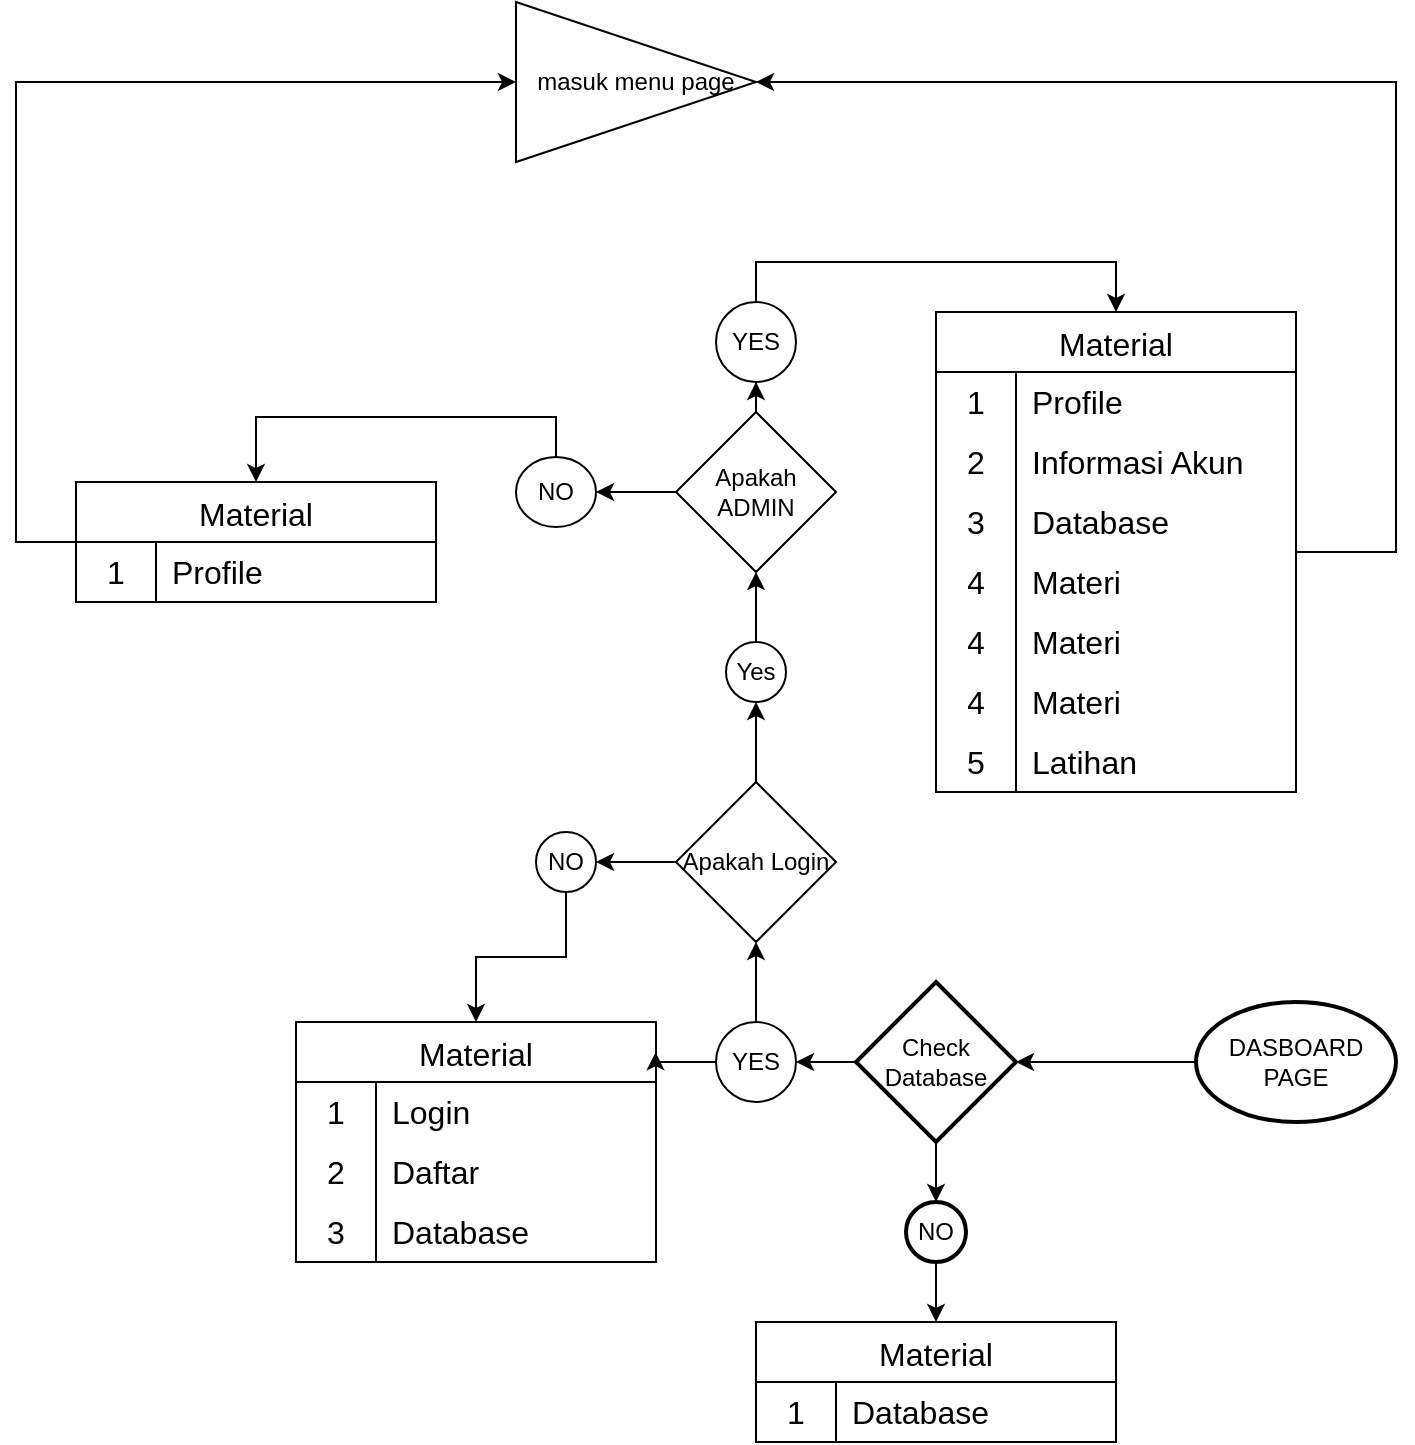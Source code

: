 <mxfile version="22.1.5" type="github">
  <diagram name="Page-1" id="5f0bae14-7c28-e335-631c-24af17079c00">
    <mxGraphModel dx="2411" dy="1562" grid="1" gridSize="10" guides="1" tooltips="1" connect="1" arrows="1" fold="1" page="1" pageScale="1" pageWidth="1100" pageHeight="850" background="none" math="0" shadow="0">
      <root>
        <mxCell id="0" />
        <mxCell id="1" parent="0" />
        <mxCell id="EdX5NU1P-sAoi4BbQS1M-98" value="" style="edgeStyle=orthogonalEdgeStyle;rounded=0;orthogonalLoop=1;jettySize=auto;html=1;" edge="1" parent="1" source="EdX5NU1P-sAoi4BbQS1M-40" target="EdX5NU1P-sAoi4BbQS1M-97">
          <mxGeometry relative="1" as="geometry" />
        </mxCell>
        <mxCell id="EdX5NU1P-sAoi4BbQS1M-40" value="DASBOARD PAGE" style="strokeWidth=2;html=1;shape=mxgraph.flowchart.start_1;whiteSpace=wrap;" vertex="1" parent="1">
          <mxGeometry x="110" y="10" width="100" height="60" as="geometry" />
        </mxCell>
        <mxCell id="EdX5NU1P-sAoi4BbQS1M-73" value="Material" style="shape=table;startSize=30;container=1;collapsible=0;childLayout=tableLayout;fixedRows=1;rowLines=0;fontStyle=0;strokeColor=default;fontSize=16;" vertex="1" parent="1">
          <mxGeometry x="-340" y="20" width="180" height="120.0" as="geometry" />
        </mxCell>
        <mxCell id="EdX5NU1P-sAoi4BbQS1M-74" value="" style="shape=tableRow;horizontal=0;startSize=0;swimlaneHead=0;swimlaneBody=0;top=0;left=0;bottom=0;right=0;collapsible=0;dropTarget=0;fillColor=none;points=[[0,0.5],[1,0.5]];portConstraint=eastwest;strokeColor=inherit;fontSize=16;" vertex="1" parent="EdX5NU1P-sAoi4BbQS1M-73">
          <mxGeometry y="30" width="180" height="30" as="geometry" />
        </mxCell>
        <mxCell id="EdX5NU1P-sAoi4BbQS1M-75" value="1" style="shape=partialRectangle;html=1;whiteSpace=wrap;connectable=0;fillColor=none;top=0;left=0;bottom=0;right=0;overflow=hidden;pointerEvents=1;strokeColor=inherit;fontSize=16;" vertex="1" parent="EdX5NU1P-sAoi4BbQS1M-74">
          <mxGeometry width="40" height="30" as="geometry">
            <mxRectangle width="40" height="30" as="alternateBounds" />
          </mxGeometry>
        </mxCell>
        <mxCell id="EdX5NU1P-sAoi4BbQS1M-76" value="Login" style="shape=partialRectangle;html=1;whiteSpace=wrap;connectable=0;fillColor=none;top=0;left=0;bottom=0;right=0;align=left;spacingLeft=6;overflow=hidden;strokeColor=inherit;fontSize=16;" vertex="1" parent="EdX5NU1P-sAoi4BbQS1M-74">
          <mxGeometry x="40" width="140" height="30" as="geometry">
            <mxRectangle width="140" height="30" as="alternateBounds" />
          </mxGeometry>
        </mxCell>
        <mxCell id="EdX5NU1P-sAoi4BbQS1M-77" value="" style="shape=tableRow;horizontal=0;startSize=0;swimlaneHead=0;swimlaneBody=0;top=0;left=0;bottom=0;right=0;collapsible=0;dropTarget=0;fillColor=none;points=[[0,0.5],[1,0.5]];portConstraint=eastwest;strokeColor=inherit;fontSize=16;" vertex="1" parent="EdX5NU1P-sAoi4BbQS1M-73">
          <mxGeometry y="60" width="180" height="30" as="geometry" />
        </mxCell>
        <mxCell id="EdX5NU1P-sAoi4BbQS1M-78" value="2" style="shape=partialRectangle;html=1;whiteSpace=wrap;connectable=0;fillColor=none;top=0;left=0;bottom=0;right=0;overflow=hidden;strokeColor=inherit;fontSize=16;" vertex="1" parent="EdX5NU1P-sAoi4BbQS1M-77">
          <mxGeometry width="40" height="30" as="geometry">
            <mxRectangle width="40" height="30" as="alternateBounds" />
          </mxGeometry>
        </mxCell>
        <mxCell id="EdX5NU1P-sAoi4BbQS1M-79" value="Daftar" style="shape=partialRectangle;html=1;whiteSpace=wrap;connectable=0;fillColor=none;top=0;left=0;bottom=0;right=0;align=left;spacingLeft=6;overflow=hidden;strokeColor=inherit;fontSize=16;" vertex="1" parent="EdX5NU1P-sAoi4BbQS1M-77">
          <mxGeometry x="40" width="140" height="30" as="geometry">
            <mxRectangle width="140" height="30" as="alternateBounds" />
          </mxGeometry>
        </mxCell>
        <mxCell id="EdX5NU1P-sAoi4BbQS1M-80" value="" style="shape=tableRow;horizontal=0;startSize=0;swimlaneHead=0;swimlaneBody=0;top=0;left=0;bottom=0;right=0;collapsible=0;dropTarget=0;fillColor=none;points=[[0,0.5],[1,0.5]];portConstraint=eastwest;strokeColor=inherit;fontSize=16;" vertex="1" parent="EdX5NU1P-sAoi4BbQS1M-73">
          <mxGeometry y="90" width="180" height="30" as="geometry" />
        </mxCell>
        <mxCell id="EdX5NU1P-sAoi4BbQS1M-81" value="3" style="shape=partialRectangle;html=1;whiteSpace=wrap;connectable=0;fillColor=none;top=0;left=0;bottom=0;right=0;overflow=hidden;strokeColor=inherit;fontSize=16;" vertex="1" parent="EdX5NU1P-sAoi4BbQS1M-80">
          <mxGeometry width="40" height="30" as="geometry">
            <mxRectangle width="40" height="30" as="alternateBounds" />
          </mxGeometry>
        </mxCell>
        <mxCell id="EdX5NU1P-sAoi4BbQS1M-82" value="Database" style="shape=partialRectangle;html=1;whiteSpace=wrap;connectable=0;fillColor=none;top=0;left=0;bottom=0;right=0;align=left;spacingLeft=6;overflow=hidden;strokeColor=inherit;fontSize=16;" vertex="1" parent="EdX5NU1P-sAoi4BbQS1M-80">
          <mxGeometry x="40" width="140" height="30" as="geometry">
            <mxRectangle width="140" height="30" as="alternateBounds" />
          </mxGeometry>
        </mxCell>
        <mxCell id="EdX5NU1P-sAoi4BbQS1M-96" value="" style="edgeStyle=orthogonalEdgeStyle;rounded=0;orthogonalLoop=1;jettySize=auto;html=1;" edge="1" parent="1" source="EdX5NU1P-sAoi4BbQS1M-90" target="EdX5NU1P-sAoi4BbQS1M-95">
          <mxGeometry relative="1" as="geometry" />
        </mxCell>
        <mxCell id="EdX5NU1P-sAoi4BbQS1M-90" value="YES" style="ellipse;whiteSpace=wrap;html=1;" vertex="1" parent="1">
          <mxGeometry x="-130" y="20" width="40" height="40" as="geometry" />
        </mxCell>
        <mxCell id="EdX5NU1P-sAoi4BbQS1M-92" style="edgeStyle=orthogonalEdgeStyle;rounded=0;orthogonalLoop=1;jettySize=auto;html=1;exitX=0;exitY=0.5;exitDx=0;exitDy=0;entryX=0.999;entryY=0.126;entryDx=0;entryDy=0;entryPerimeter=0;" edge="1" parent="1" source="EdX5NU1P-sAoi4BbQS1M-90" target="EdX5NU1P-sAoi4BbQS1M-73">
          <mxGeometry relative="1" as="geometry" />
        </mxCell>
        <mxCell id="EdX5NU1P-sAoi4BbQS1M-101" value="" style="edgeStyle=orthogonalEdgeStyle;rounded=0;orthogonalLoop=1;jettySize=auto;html=1;" edge="1" parent="1" source="EdX5NU1P-sAoi4BbQS1M-95" target="EdX5NU1P-sAoi4BbQS1M-100">
          <mxGeometry relative="1" as="geometry" />
        </mxCell>
        <mxCell id="EdX5NU1P-sAoi4BbQS1M-122" value="" style="edgeStyle=orthogonalEdgeStyle;rounded=0;orthogonalLoop=1;jettySize=auto;html=1;" edge="1" parent="1" source="EdX5NU1P-sAoi4BbQS1M-95" target="EdX5NU1P-sAoi4BbQS1M-121">
          <mxGeometry relative="1" as="geometry" />
        </mxCell>
        <mxCell id="EdX5NU1P-sAoi4BbQS1M-95" value="Apakah Login" style="rhombus;whiteSpace=wrap;html=1;" vertex="1" parent="1">
          <mxGeometry x="-150" y="-100" width="80" height="80" as="geometry" />
        </mxCell>
        <mxCell id="EdX5NU1P-sAoi4BbQS1M-99" style="edgeStyle=orthogonalEdgeStyle;rounded=0;orthogonalLoop=1;jettySize=auto;html=1;exitX=0;exitY=0.5;exitDx=0;exitDy=0;entryX=1;entryY=0.5;entryDx=0;entryDy=0;" edge="1" parent="1" source="EdX5NU1P-sAoi4BbQS1M-97" target="EdX5NU1P-sAoi4BbQS1M-90">
          <mxGeometry relative="1" as="geometry" />
        </mxCell>
        <mxCell id="EdX5NU1P-sAoi4BbQS1M-103" value="" style="edgeStyle=orthogonalEdgeStyle;rounded=0;orthogonalLoop=1;jettySize=auto;html=1;" edge="1" parent="1" source="EdX5NU1P-sAoi4BbQS1M-97" target="EdX5NU1P-sAoi4BbQS1M-102">
          <mxGeometry relative="1" as="geometry" />
        </mxCell>
        <mxCell id="EdX5NU1P-sAoi4BbQS1M-97" value="Check Database" style="rhombus;whiteSpace=wrap;html=1;strokeWidth=2;" vertex="1" parent="1">
          <mxGeometry x="-60" width="80" height="80" as="geometry" />
        </mxCell>
        <mxCell id="EdX5NU1P-sAoi4BbQS1M-118" value="" style="edgeStyle=orthogonalEdgeStyle;rounded=0;orthogonalLoop=1;jettySize=auto;html=1;" edge="1" parent="1" source="EdX5NU1P-sAoi4BbQS1M-100" target="EdX5NU1P-sAoi4BbQS1M-117">
          <mxGeometry relative="1" as="geometry" />
        </mxCell>
        <mxCell id="EdX5NU1P-sAoi4BbQS1M-100" value="Yes" style="ellipse;whiteSpace=wrap;html=1;" vertex="1" parent="1">
          <mxGeometry x="-125" y="-170" width="30" height="30" as="geometry" />
        </mxCell>
        <mxCell id="EdX5NU1P-sAoi4BbQS1M-115" style="edgeStyle=orthogonalEdgeStyle;rounded=0;orthogonalLoop=1;jettySize=auto;html=1;exitX=0.5;exitY=1;exitDx=0;exitDy=0;entryX=0.5;entryY=0;entryDx=0;entryDy=0;" edge="1" parent="1" source="EdX5NU1P-sAoi4BbQS1M-102" target="EdX5NU1P-sAoi4BbQS1M-105">
          <mxGeometry relative="1" as="geometry" />
        </mxCell>
        <mxCell id="EdX5NU1P-sAoi4BbQS1M-102" value="NO" style="ellipse;whiteSpace=wrap;html=1;strokeWidth=2;" vertex="1" parent="1">
          <mxGeometry x="-35" y="110" width="30" height="30" as="geometry" />
        </mxCell>
        <mxCell id="EdX5NU1P-sAoi4BbQS1M-105" value="Material" style="shape=table;startSize=30;container=1;collapsible=0;childLayout=tableLayout;fixedRows=1;rowLines=0;fontStyle=0;strokeColor=default;fontSize=16;" vertex="1" parent="1">
          <mxGeometry x="-110" y="170" width="180" height="60.0" as="geometry" />
        </mxCell>
        <mxCell id="EdX5NU1P-sAoi4BbQS1M-112" value="" style="shape=tableRow;horizontal=0;startSize=0;swimlaneHead=0;swimlaneBody=0;top=0;left=0;bottom=0;right=0;collapsible=0;dropTarget=0;fillColor=none;points=[[0,0.5],[1,0.5]];portConstraint=eastwest;strokeColor=inherit;fontSize=16;" vertex="1" parent="EdX5NU1P-sAoi4BbQS1M-105">
          <mxGeometry y="30" width="180" height="30" as="geometry" />
        </mxCell>
        <mxCell id="EdX5NU1P-sAoi4BbQS1M-113" value="1" style="shape=partialRectangle;html=1;whiteSpace=wrap;connectable=0;fillColor=none;top=0;left=0;bottom=0;right=0;overflow=hidden;strokeColor=inherit;fontSize=16;" vertex="1" parent="EdX5NU1P-sAoi4BbQS1M-112">
          <mxGeometry width="40" height="30" as="geometry">
            <mxRectangle width="40" height="30" as="alternateBounds" />
          </mxGeometry>
        </mxCell>
        <mxCell id="EdX5NU1P-sAoi4BbQS1M-114" value="Database" style="shape=partialRectangle;html=1;whiteSpace=wrap;connectable=0;fillColor=none;top=0;left=0;bottom=0;right=0;align=left;spacingLeft=6;overflow=hidden;strokeColor=inherit;fontSize=16;" vertex="1" parent="EdX5NU1P-sAoi4BbQS1M-112">
          <mxGeometry x="40" width="140" height="30" as="geometry">
            <mxRectangle width="140" height="30" as="alternateBounds" />
          </mxGeometry>
        </mxCell>
        <mxCell id="EdX5NU1P-sAoi4BbQS1M-120" value="" style="edgeStyle=orthogonalEdgeStyle;rounded=0;orthogonalLoop=1;jettySize=auto;html=1;" edge="1" parent="1" source="EdX5NU1P-sAoi4BbQS1M-117" target="EdX5NU1P-sAoi4BbQS1M-119">
          <mxGeometry relative="1" as="geometry" />
        </mxCell>
        <mxCell id="EdX5NU1P-sAoi4BbQS1M-125" value="" style="edgeStyle=orthogonalEdgeStyle;rounded=0;orthogonalLoop=1;jettySize=auto;html=1;" edge="1" parent="1" source="EdX5NU1P-sAoi4BbQS1M-117" target="EdX5NU1P-sAoi4BbQS1M-124">
          <mxGeometry relative="1" as="geometry" />
        </mxCell>
        <mxCell id="EdX5NU1P-sAoi4BbQS1M-117" value="Apakah ADMIN" style="rhombus;whiteSpace=wrap;html=1;" vertex="1" parent="1">
          <mxGeometry x="-150" y="-285" width="80" height="80" as="geometry" />
        </mxCell>
        <mxCell id="EdX5NU1P-sAoi4BbQS1M-143" style="edgeStyle=orthogonalEdgeStyle;rounded=0;orthogonalLoop=1;jettySize=auto;html=1;exitX=0.5;exitY=0;exitDx=0;exitDy=0;entryX=0.5;entryY=0;entryDx=0;entryDy=0;" edge="1" parent="1" source="EdX5NU1P-sAoi4BbQS1M-119" target="EdX5NU1P-sAoi4BbQS1M-126">
          <mxGeometry relative="1" as="geometry" />
        </mxCell>
        <mxCell id="EdX5NU1P-sAoi4BbQS1M-119" value="YES" style="ellipse;whiteSpace=wrap;html=1;" vertex="1" parent="1">
          <mxGeometry x="-130" y="-340" width="40" height="40" as="geometry" />
        </mxCell>
        <mxCell id="EdX5NU1P-sAoi4BbQS1M-123" style="edgeStyle=orthogonalEdgeStyle;rounded=0;orthogonalLoop=1;jettySize=auto;html=1;entryX=0.5;entryY=0;entryDx=0;entryDy=0;" edge="1" parent="1" source="EdX5NU1P-sAoi4BbQS1M-121" target="EdX5NU1P-sAoi4BbQS1M-73">
          <mxGeometry relative="1" as="geometry" />
        </mxCell>
        <mxCell id="EdX5NU1P-sAoi4BbQS1M-121" value="NO" style="ellipse;whiteSpace=wrap;html=1;" vertex="1" parent="1">
          <mxGeometry x="-220" y="-75" width="30" height="30" as="geometry" />
        </mxCell>
        <mxCell id="EdX5NU1P-sAoi4BbQS1M-154" style="edgeStyle=orthogonalEdgeStyle;rounded=0;orthogonalLoop=1;jettySize=auto;html=1;exitX=0.5;exitY=0;exitDx=0;exitDy=0;entryX=0.5;entryY=0;entryDx=0;entryDy=0;" edge="1" parent="1" source="EdX5NU1P-sAoi4BbQS1M-124" target="EdX5NU1P-sAoi4BbQS1M-144">
          <mxGeometry relative="1" as="geometry" />
        </mxCell>
        <mxCell id="EdX5NU1P-sAoi4BbQS1M-124" value="NO" style="ellipse;whiteSpace=wrap;html=1;" vertex="1" parent="1">
          <mxGeometry x="-230" y="-262.5" width="40" height="35" as="geometry" />
        </mxCell>
        <mxCell id="EdX5NU1P-sAoi4BbQS1M-164" style="edgeStyle=orthogonalEdgeStyle;rounded=0;orthogonalLoop=1;jettySize=auto;html=1;entryX=1;entryY=0.5;entryDx=0;entryDy=0;" edge="1" parent="1" source="EdX5NU1P-sAoi4BbQS1M-126" target="EdX5NU1P-sAoi4BbQS1M-162">
          <mxGeometry relative="1" as="geometry">
            <Array as="points">
              <mxPoint x="210" y="-215" />
              <mxPoint x="210" y="-450" />
            </Array>
          </mxGeometry>
        </mxCell>
        <mxCell id="EdX5NU1P-sAoi4BbQS1M-126" value="Material" style="shape=table;startSize=30;container=1;collapsible=0;childLayout=tableLayout;fixedRows=1;rowLines=0;fontStyle=0;strokeColor=default;fontSize=16;" vertex="1" parent="1">
          <mxGeometry x="-20" y="-335" width="180" height="240" as="geometry" />
        </mxCell>
        <mxCell id="EdX5NU1P-sAoi4BbQS1M-127" value="" style="shape=tableRow;horizontal=0;startSize=0;swimlaneHead=0;swimlaneBody=0;top=0;left=0;bottom=0;right=0;collapsible=0;dropTarget=0;fillColor=none;points=[[0,0.5],[1,0.5]];portConstraint=eastwest;strokeColor=inherit;fontSize=16;" vertex="1" parent="EdX5NU1P-sAoi4BbQS1M-126">
          <mxGeometry y="30" width="180" height="30" as="geometry" />
        </mxCell>
        <mxCell id="EdX5NU1P-sAoi4BbQS1M-128" value="1" style="shape=partialRectangle;html=1;whiteSpace=wrap;connectable=0;fillColor=none;top=0;left=0;bottom=0;right=0;overflow=hidden;pointerEvents=1;strokeColor=inherit;fontSize=16;" vertex="1" parent="EdX5NU1P-sAoi4BbQS1M-127">
          <mxGeometry width="40" height="30" as="geometry">
            <mxRectangle width="40" height="30" as="alternateBounds" />
          </mxGeometry>
        </mxCell>
        <mxCell id="EdX5NU1P-sAoi4BbQS1M-129" value="Profile" style="shape=partialRectangle;html=1;whiteSpace=wrap;connectable=0;fillColor=none;top=0;left=0;bottom=0;right=0;align=left;spacingLeft=6;overflow=hidden;strokeColor=inherit;fontSize=16;" vertex="1" parent="EdX5NU1P-sAoi4BbQS1M-127">
          <mxGeometry x="40" width="140" height="30" as="geometry">
            <mxRectangle width="140" height="30" as="alternateBounds" />
          </mxGeometry>
        </mxCell>
        <mxCell id="EdX5NU1P-sAoi4BbQS1M-130" value="" style="shape=tableRow;horizontal=0;startSize=0;swimlaneHead=0;swimlaneBody=0;top=0;left=0;bottom=0;right=0;collapsible=0;dropTarget=0;fillColor=none;points=[[0,0.5],[1,0.5]];portConstraint=eastwest;strokeColor=inherit;fontSize=16;" vertex="1" parent="EdX5NU1P-sAoi4BbQS1M-126">
          <mxGeometry y="60" width="180" height="30" as="geometry" />
        </mxCell>
        <mxCell id="EdX5NU1P-sAoi4BbQS1M-131" value="2" style="shape=partialRectangle;html=1;whiteSpace=wrap;connectable=0;fillColor=none;top=0;left=0;bottom=0;right=0;overflow=hidden;strokeColor=inherit;fontSize=16;" vertex="1" parent="EdX5NU1P-sAoi4BbQS1M-130">
          <mxGeometry width="40" height="30" as="geometry">
            <mxRectangle width="40" height="30" as="alternateBounds" />
          </mxGeometry>
        </mxCell>
        <mxCell id="EdX5NU1P-sAoi4BbQS1M-132" value="Informasi Akun" style="shape=partialRectangle;html=1;whiteSpace=wrap;connectable=0;fillColor=none;top=0;left=0;bottom=0;right=0;align=left;spacingLeft=6;overflow=hidden;strokeColor=inherit;fontSize=16;" vertex="1" parent="EdX5NU1P-sAoi4BbQS1M-130">
          <mxGeometry x="40" width="140" height="30" as="geometry">
            <mxRectangle width="140" height="30" as="alternateBounds" />
          </mxGeometry>
        </mxCell>
        <mxCell id="EdX5NU1P-sAoi4BbQS1M-133" value="" style="shape=tableRow;horizontal=0;startSize=0;swimlaneHead=0;swimlaneBody=0;top=0;left=0;bottom=0;right=0;collapsible=0;dropTarget=0;fillColor=none;points=[[0,0.5],[1,0.5]];portConstraint=eastwest;strokeColor=inherit;fontSize=16;" vertex="1" parent="EdX5NU1P-sAoi4BbQS1M-126">
          <mxGeometry y="90" width="180" height="30" as="geometry" />
        </mxCell>
        <mxCell id="EdX5NU1P-sAoi4BbQS1M-134" value="3" style="shape=partialRectangle;html=1;whiteSpace=wrap;connectable=0;fillColor=none;top=0;left=0;bottom=0;right=0;overflow=hidden;strokeColor=inherit;fontSize=16;" vertex="1" parent="EdX5NU1P-sAoi4BbQS1M-133">
          <mxGeometry width="40" height="30" as="geometry">
            <mxRectangle width="40" height="30" as="alternateBounds" />
          </mxGeometry>
        </mxCell>
        <mxCell id="EdX5NU1P-sAoi4BbQS1M-135" value="Database" style="shape=partialRectangle;html=1;whiteSpace=wrap;connectable=0;fillColor=none;top=0;left=0;bottom=0;right=0;align=left;spacingLeft=6;overflow=hidden;strokeColor=inherit;fontSize=16;" vertex="1" parent="EdX5NU1P-sAoi4BbQS1M-133">
          <mxGeometry x="40" width="140" height="30" as="geometry">
            <mxRectangle width="140" height="30" as="alternateBounds" />
          </mxGeometry>
        </mxCell>
        <mxCell id="EdX5NU1P-sAoi4BbQS1M-136" style="shape=tableRow;horizontal=0;startSize=0;swimlaneHead=0;swimlaneBody=0;top=0;left=0;bottom=0;right=0;collapsible=0;dropTarget=0;fillColor=none;points=[[0,0.5],[1,0.5]];portConstraint=eastwest;strokeColor=inherit;fontSize=16;" vertex="1" parent="EdX5NU1P-sAoi4BbQS1M-126">
          <mxGeometry y="120" width="180" height="30" as="geometry" />
        </mxCell>
        <mxCell id="EdX5NU1P-sAoi4BbQS1M-137" value="4" style="shape=partialRectangle;html=1;whiteSpace=wrap;connectable=0;fillColor=none;top=0;left=0;bottom=0;right=0;overflow=hidden;strokeColor=inherit;fontSize=16;" vertex="1" parent="EdX5NU1P-sAoi4BbQS1M-136">
          <mxGeometry width="40" height="30" as="geometry">
            <mxRectangle width="40" height="30" as="alternateBounds" />
          </mxGeometry>
        </mxCell>
        <mxCell id="EdX5NU1P-sAoi4BbQS1M-138" value="Materi" style="shape=partialRectangle;html=1;whiteSpace=wrap;connectable=0;fillColor=none;top=0;left=0;bottom=0;right=0;align=left;spacingLeft=6;overflow=hidden;strokeColor=inherit;fontSize=16;" vertex="1" parent="EdX5NU1P-sAoi4BbQS1M-136">
          <mxGeometry x="40" width="140" height="30" as="geometry">
            <mxRectangle width="140" height="30" as="alternateBounds" />
          </mxGeometry>
        </mxCell>
        <mxCell id="EdX5NU1P-sAoi4BbQS1M-156" style="shape=tableRow;horizontal=0;startSize=0;swimlaneHead=0;swimlaneBody=0;top=0;left=0;bottom=0;right=0;collapsible=0;dropTarget=0;fillColor=none;points=[[0,0.5],[1,0.5]];portConstraint=eastwest;strokeColor=inherit;fontSize=16;" vertex="1" parent="EdX5NU1P-sAoi4BbQS1M-126">
          <mxGeometry y="150" width="180" height="30" as="geometry" />
        </mxCell>
        <mxCell id="EdX5NU1P-sAoi4BbQS1M-157" value="4" style="shape=partialRectangle;html=1;whiteSpace=wrap;connectable=0;fillColor=none;top=0;left=0;bottom=0;right=0;overflow=hidden;strokeColor=inherit;fontSize=16;" vertex="1" parent="EdX5NU1P-sAoi4BbQS1M-156">
          <mxGeometry width="40" height="30" as="geometry">
            <mxRectangle width="40" height="30" as="alternateBounds" />
          </mxGeometry>
        </mxCell>
        <mxCell id="EdX5NU1P-sAoi4BbQS1M-158" value="Materi" style="shape=partialRectangle;html=1;whiteSpace=wrap;connectable=0;fillColor=none;top=0;left=0;bottom=0;right=0;align=left;spacingLeft=6;overflow=hidden;strokeColor=inherit;fontSize=16;" vertex="1" parent="EdX5NU1P-sAoi4BbQS1M-156">
          <mxGeometry x="40" width="140" height="30" as="geometry">
            <mxRectangle width="140" height="30" as="alternateBounds" />
          </mxGeometry>
        </mxCell>
        <mxCell id="EdX5NU1P-sAoi4BbQS1M-159" style="shape=tableRow;horizontal=0;startSize=0;swimlaneHead=0;swimlaneBody=0;top=0;left=0;bottom=0;right=0;collapsible=0;dropTarget=0;fillColor=none;points=[[0,0.5],[1,0.5]];portConstraint=eastwest;strokeColor=inherit;fontSize=16;" vertex="1" parent="EdX5NU1P-sAoi4BbQS1M-126">
          <mxGeometry y="180" width="180" height="30" as="geometry" />
        </mxCell>
        <mxCell id="EdX5NU1P-sAoi4BbQS1M-160" value="4" style="shape=partialRectangle;html=1;whiteSpace=wrap;connectable=0;fillColor=none;top=0;left=0;bottom=0;right=0;overflow=hidden;strokeColor=inherit;fontSize=16;" vertex="1" parent="EdX5NU1P-sAoi4BbQS1M-159">
          <mxGeometry width="40" height="30" as="geometry">
            <mxRectangle width="40" height="30" as="alternateBounds" />
          </mxGeometry>
        </mxCell>
        <mxCell id="EdX5NU1P-sAoi4BbQS1M-161" value="Materi" style="shape=partialRectangle;html=1;whiteSpace=wrap;connectable=0;fillColor=none;top=0;left=0;bottom=0;right=0;align=left;spacingLeft=6;overflow=hidden;strokeColor=inherit;fontSize=16;" vertex="1" parent="EdX5NU1P-sAoi4BbQS1M-159">
          <mxGeometry x="40" width="140" height="30" as="geometry">
            <mxRectangle width="140" height="30" as="alternateBounds" />
          </mxGeometry>
        </mxCell>
        <mxCell id="EdX5NU1P-sAoi4BbQS1M-139" style="shape=tableRow;horizontal=0;startSize=0;swimlaneHead=0;swimlaneBody=0;top=0;left=0;bottom=0;right=0;collapsible=0;dropTarget=0;fillColor=none;points=[[0,0.5],[1,0.5]];portConstraint=eastwest;strokeColor=inherit;fontSize=16;" vertex="1" parent="EdX5NU1P-sAoi4BbQS1M-126">
          <mxGeometry y="210" width="180" height="30" as="geometry" />
        </mxCell>
        <mxCell id="EdX5NU1P-sAoi4BbQS1M-140" value="5" style="shape=partialRectangle;html=1;whiteSpace=wrap;connectable=0;fillColor=none;top=0;left=0;bottom=0;right=0;overflow=hidden;strokeColor=inherit;fontSize=16;" vertex="1" parent="EdX5NU1P-sAoi4BbQS1M-139">
          <mxGeometry width="40" height="30" as="geometry">
            <mxRectangle width="40" height="30" as="alternateBounds" />
          </mxGeometry>
        </mxCell>
        <mxCell id="EdX5NU1P-sAoi4BbQS1M-141" value="Latihan" style="shape=partialRectangle;html=1;whiteSpace=wrap;connectable=0;fillColor=none;top=0;left=0;bottom=0;right=0;align=left;spacingLeft=6;overflow=hidden;strokeColor=inherit;fontSize=16;" vertex="1" parent="EdX5NU1P-sAoi4BbQS1M-139">
          <mxGeometry x="40" width="140" height="30" as="geometry">
            <mxRectangle width="140" height="30" as="alternateBounds" />
          </mxGeometry>
        </mxCell>
        <mxCell id="EdX5NU1P-sAoi4BbQS1M-165" style="edgeStyle=orthogonalEdgeStyle;rounded=0;orthogonalLoop=1;jettySize=auto;html=1;entryX=0;entryY=0.5;entryDx=0;entryDy=0;" edge="1" parent="1" source="EdX5NU1P-sAoi4BbQS1M-144" target="EdX5NU1P-sAoi4BbQS1M-162">
          <mxGeometry relative="1" as="geometry">
            <Array as="points">
              <mxPoint x="-480" y="-220" />
              <mxPoint x="-480" y="-450" />
            </Array>
          </mxGeometry>
        </mxCell>
        <mxCell id="EdX5NU1P-sAoi4BbQS1M-144" value="Material" style="shape=table;startSize=30;container=1;collapsible=0;childLayout=tableLayout;fixedRows=1;rowLines=0;fontStyle=0;strokeColor=default;fontSize=16;" vertex="1" parent="1">
          <mxGeometry x="-450" y="-250" width="180" height="60.0" as="geometry" />
        </mxCell>
        <mxCell id="EdX5NU1P-sAoi4BbQS1M-145" value="" style="shape=tableRow;horizontal=0;startSize=0;swimlaneHead=0;swimlaneBody=0;top=0;left=0;bottom=0;right=0;collapsible=0;dropTarget=0;fillColor=none;points=[[0,0.5],[1,0.5]];portConstraint=eastwest;strokeColor=inherit;fontSize=16;" vertex="1" parent="EdX5NU1P-sAoi4BbQS1M-144">
          <mxGeometry y="30" width="180" height="30" as="geometry" />
        </mxCell>
        <mxCell id="EdX5NU1P-sAoi4BbQS1M-146" value="1" style="shape=partialRectangle;html=1;whiteSpace=wrap;connectable=0;fillColor=none;top=0;left=0;bottom=0;right=0;overflow=hidden;pointerEvents=1;strokeColor=inherit;fontSize=16;" vertex="1" parent="EdX5NU1P-sAoi4BbQS1M-145">
          <mxGeometry width="40" height="30" as="geometry">
            <mxRectangle width="40" height="30" as="alternateBounds" />
          </mxGeometry>
        </mxCell>
        <mxCell id="EdX5NU1P-sAoi4BbQS1M-147" value="Profile" style="shape=partialRectangle;html=1;whiteSpace=wrap;connectable=0;fillColor=none;top=0;left=0;bottom=0;right=0;align=left;spacingLeft=6;overflow=hidden;strokeColor=inherit;fontSize=16;" vertex="1" parent="EdX5NU1P-sAoi4BbQS1M-145">
          <mxGeometry x="40" width="140" height="30" as="geometry">
            <mxRectangle width="140" height="30" as="alternateBounds" />
          </mxGeometry>
        </mxCell>
        <mxCell id="EdX5NU1P-sAoi4BbQS1M-162" value="masuk menu page" style="triangle;whiteSpace=wrap;html=1;" vertex="1" parent="1">
          <mxGeometry x="-230" y="-490" width="120" height="80" as="geometry" />
        </mxCell>
      </root>
    </mxGraphModel>
  </diagram>
</mxfile>

